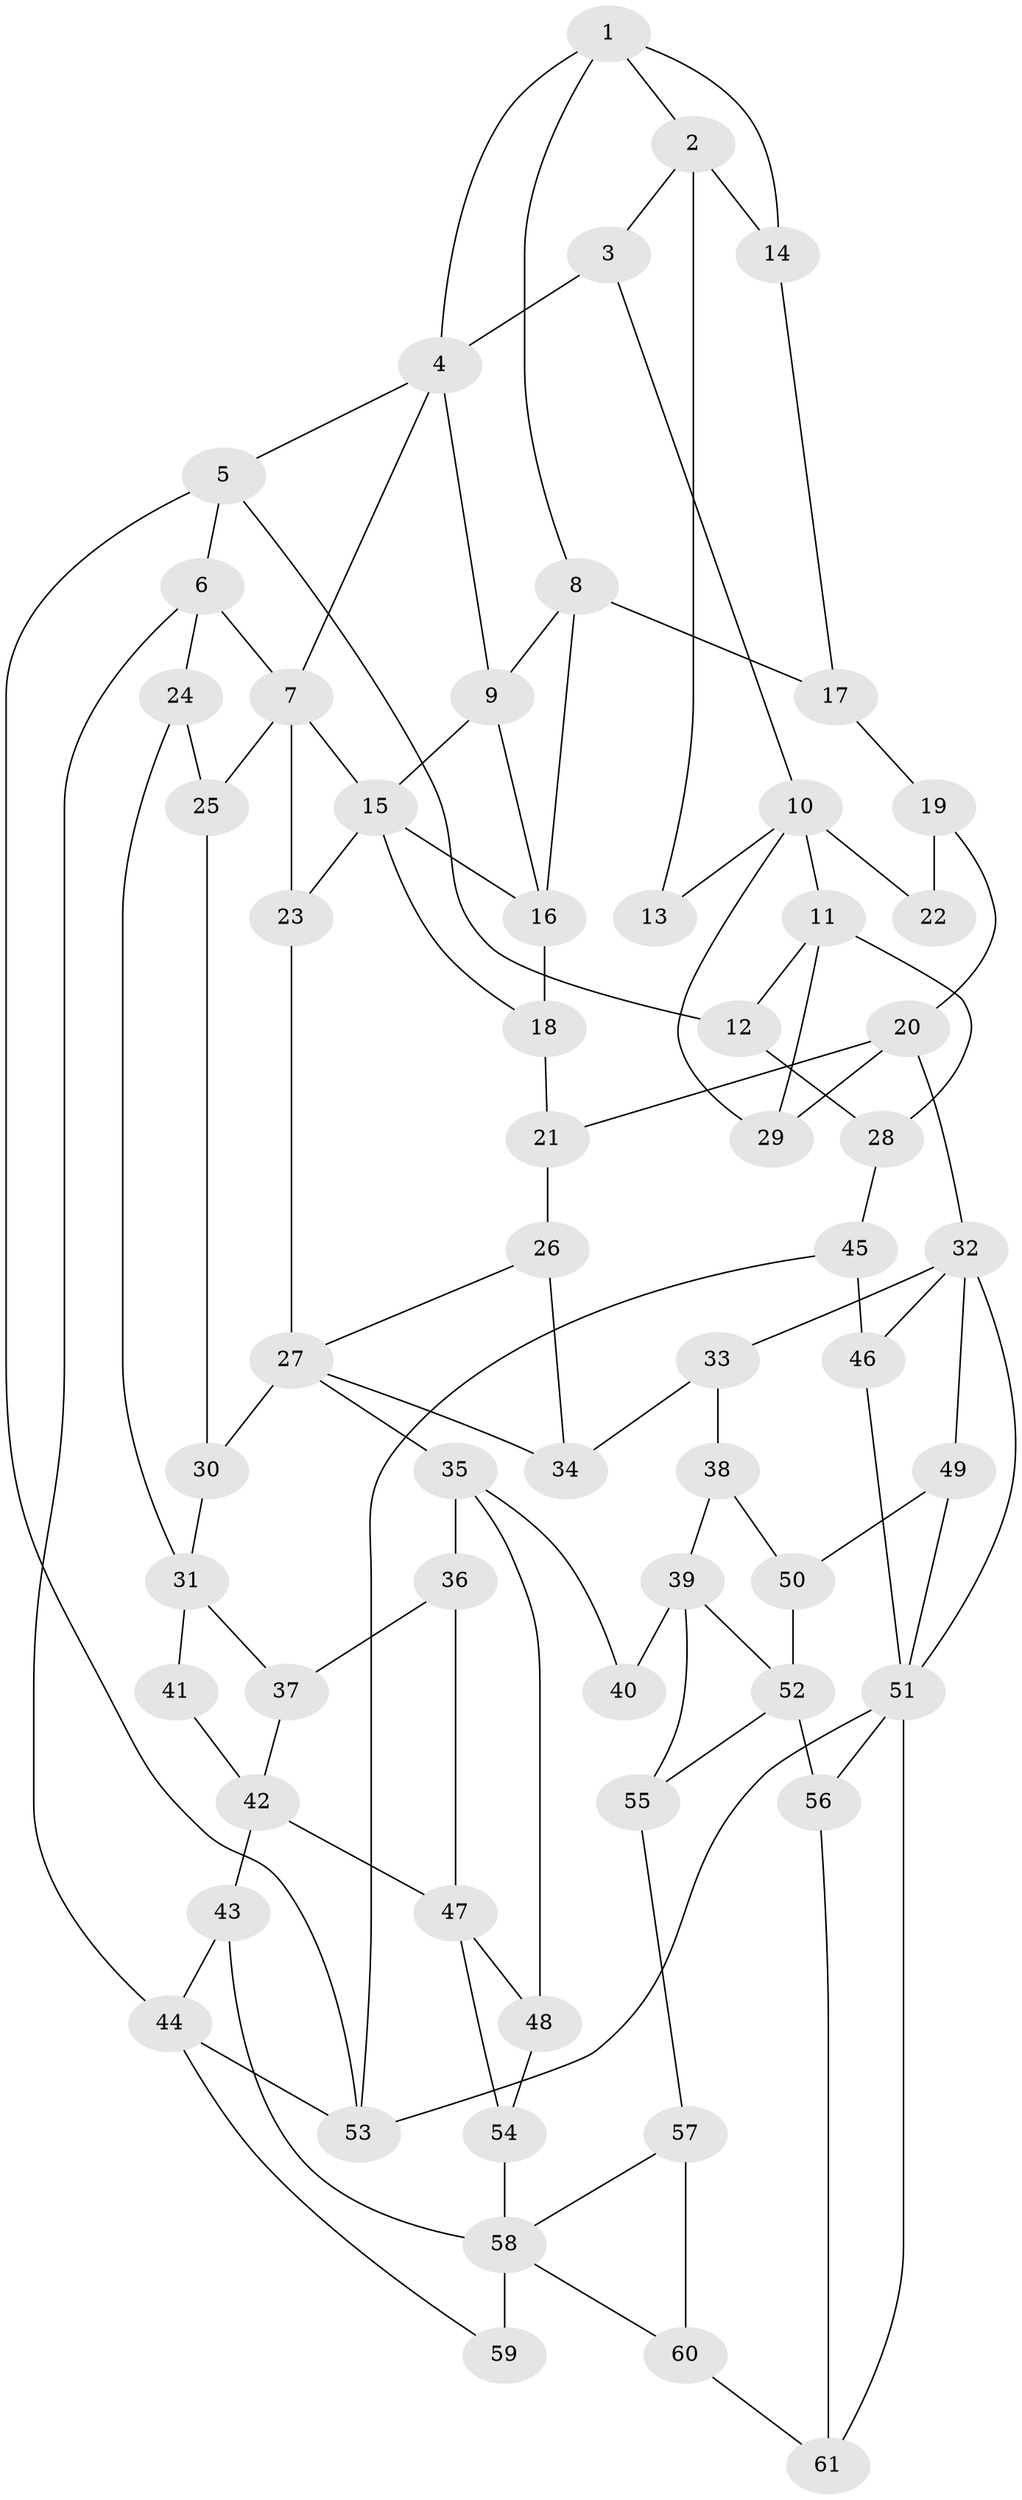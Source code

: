 // original degree distribution, {3: 0.01639344262295082, 4: 0.2459016393442623, 6: 0.22950819672131148, 5: 0.5081967213114754}
// Generated by graph-tools (version 1.1) at 2025/38/03/09/25 02:38:45]
// undirected, 61 vertices, 106 edges
graph export_dot {
graph [start="1"]
  node [color=gray90,style=filled];
  1;
  2;
  3;
  4;
  5;
  6;
  7;
  8;
  9;
  10;
  11;
  12;
  13;
  14;
  15;
  16;
  17;
  18;
  19;
  20;
  21;
  22;
  23;
  24;
  25;
  26;
  27;
  28;
  29;
  30;
  31;
  32;
  33;
  34;
  35;
  36;
  37;
  38;
  39;
  40;
  41;
  42;
  43;
  44;
  45;
  46;
  47;
  48;
  49;
  50;
  51;
  52;
  53;
  54;
  55;
  56;
  57;
  58;
  59;
  60;
  61;
  1 -- 2 [weight=1.0];
  1 -- 4 [weight=1.0];
  1 -- 8 [weight=1.0];
  1 -- 14 [weight=1.0];
  2 -- 3 [weight=1.0];
  2 -- 13 [weight=2.0];
  2 -- 14 [weight=1.0];
  3 -- 4 [weight=1.0];
  3 -- 10 [weight=1.0];
  4 -- 5 [weight=1.0];
  4 -- 7 [weight=1.0];
  4 -- 9 [weight=1.0];
  5 -- 6 [weight=1.0];
  5 -- 12 [weight=1.0];
  5 -- 53 [weight=1.0];
  6 -- 7 [weight=1.0];
  6 -- 24 [weight=1.0];
  6 -- 44 [weight=1.0];
  7 -- 15 [weight=1.0];
  7 -- 23 [weight=2.0];
  7 -- 25 [weight=1.0];
  8 -- 9 [weight=1.0];
  8 -- 16 [weight=2.0];
  8 -- 17 [weight=1.0];
  9 -- 15 [weight=1.0];
  9 -- 16 [weight=1.0];
  10 -- 11 [weight=1.0];
  10 -- 13 [weight=1.0];
  10 -- 22 [weight=2.0];
  10 -- 29 [weight=1.0];
  11 -- 12 [weight=1.0];
  11 -- 28 [weight=3.0];
  11 -- 29 [weight=1.0];
  12 -- 28 [weight=1.0];
  14 -- 17 [weight=1.0];
  15 -- 16 [weight=2.0];
  15 -- 18 [weight=1.0];
  15 -- 23 [weight=1.0];
  16 -- 18 [weight=1.0];
  17 -- 19 [weight=1.0];
  18 -- 21 [weight=1.0];
  19 -- 20 [weight=1.0];
  19 -- 22 [weight=1.0];
  20 -- 21 [weight=1.0];
  20 -- 29 [weight=1.0];
  20 -- 32 [weight=2.0];
  21 -- 26 [weight=1.0];
  23 -- 27 [weight=1.0];
  24 -- 25 [weight=1.0];
  24 -- 31 [weight=1.0];
  25 -- 30 [weight=1.0];
  26 -- 27 [weight=1.0];
  26 -- 34 [weight=1.0];
  27 -- 30 [weight=1.0];
  27 -- 34 [weight=1.0];
  27 -- 35 [weight=2.0];
  28 -- 45 [weight=2.0];
  30 -- 31 [weight=1.0];
  31 -- 37 [weight=2.0];
  31 -- 41 [weight=2.0];
  32 -- 33 [weight=1.0];
  32 -- 46 [weight=1.0];
  32 -- 49 [weight=1.0];
  32 -- 51 [weight=1.0];
  33 -- 34 [weight=1.0];
  33 -- 38 [weight=1.0];
  35 -- 36 [weight=1.0];
  35 -- 40 [weight=2.0];
  35 -- 48 [weight=1.0];
  36 -- 37 [weight=1.0];
  36 -- 47 [weight=1.0];
  37 -- 42 [weight=1.0];
  38 -- 39 [weight=1.0];
  38 -- 50 [weight=1.0];
  39 -- 40 [weight=2.0];
  39 -- 52 [weight=1.0];
  39 -- 55 [weight=1.0];
  41 -- 42 [weight=1.0];
  42 -- 43 [weight=2.0];
  42 -- 47 [weight=2.0];
  43 -- 44 [weight=1.0];
  43 -- 58 [weight=1.0];
  44 -- 53 [weight=1.0];
  44 -- 59 [weight=1.0];
  45 -- 46 [weight=2.0];
  45 -- 53 [weight=1.0];
  46 -- 51 [weight=1.0];
  47 -- 48 [weight=1.0];
  47 -- 54 [weight=1.0];
  48 -- 54 [weight=1.0];
  49 -- 50 [weight=1.0];
  49 -- 51 [weight=1.0];
  50 -- 52 [weight=1.0];
  51 -- 53 [weight=1.0];
  51 -- 56 [weight=1.0];
  51 -- 61 [weight=1.0];
  52 -- 55 [weight=1.0];
  52 -- 56 [weight=1.0];
  54 -- 58 [weight=1.0];
  55 -- 57 [weight=1.0];
  56 -- 61 [weight=1.0];
  57 -- 58 [weight=1.0];
  57 -- 60 [weight=1.0];
  58 -- 59 [weight=2.0];
  58 -- 60 [weight=1.0];
  60 -- 61 [weight=1.0];
}
